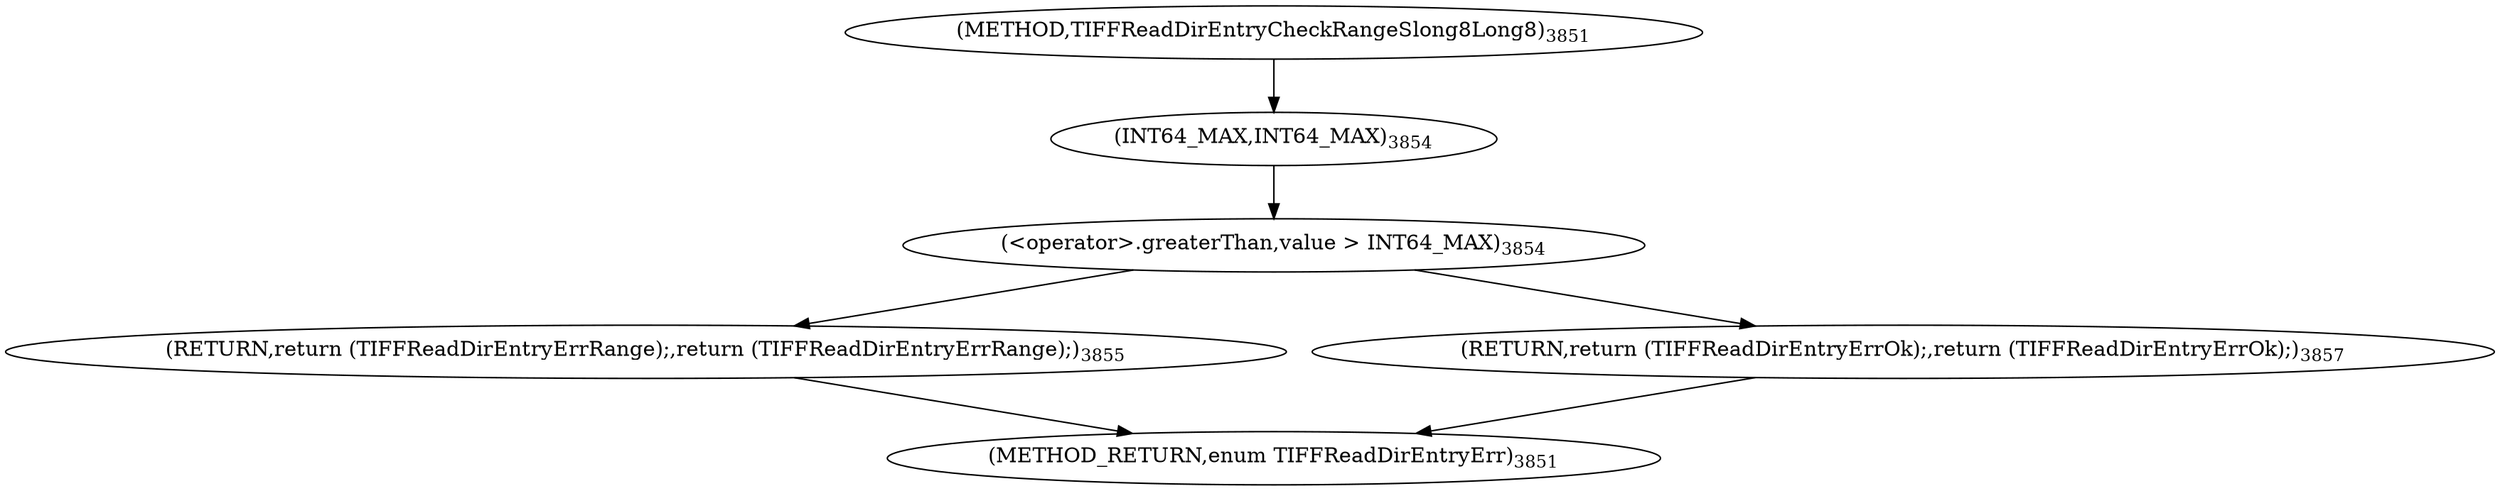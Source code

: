 digraph "TIFFReadDirEntryCheckRangeSlong8Long8" {  
"87983" [label = <(&lt;operator&gt;.greaterThan,value &gt; INT64_MAX)<SUB>3854</SUB>> ]
"87985" [label = <(INT64_MAX,INT64_MAX)<SUB>3854</SUB>> ]
"87989" [label = <(RETURN,return (TIFFReadDirEntryErrRange);,return (TIFFReadDirEntryErrRange);)<SUB>3855</SUB>> ]
"87993" [label = <(RETURN,return (TIFFReadDirEntryErrOk);,return (TIFFReadDirEntryErrOk);)<SUB>3857</SUB>> ]
"87979" [label = <(METHOD,TIFFReadDirEntryCheckRangeSlong8Long8)<SUB>3851</SUB>> ]
"87995" [label = <(METHOD_RETURN,enum TIFFReadDirEntryErr)<SUB>3851</SUB>> ]
  "87983" -> "87989" 
  "87983" -> "87993" 
  "87985" -> "87983" 
  "87989" -> "87995" 
  "87993" -> "87995" 
  "87979" -> "87985" 
}
